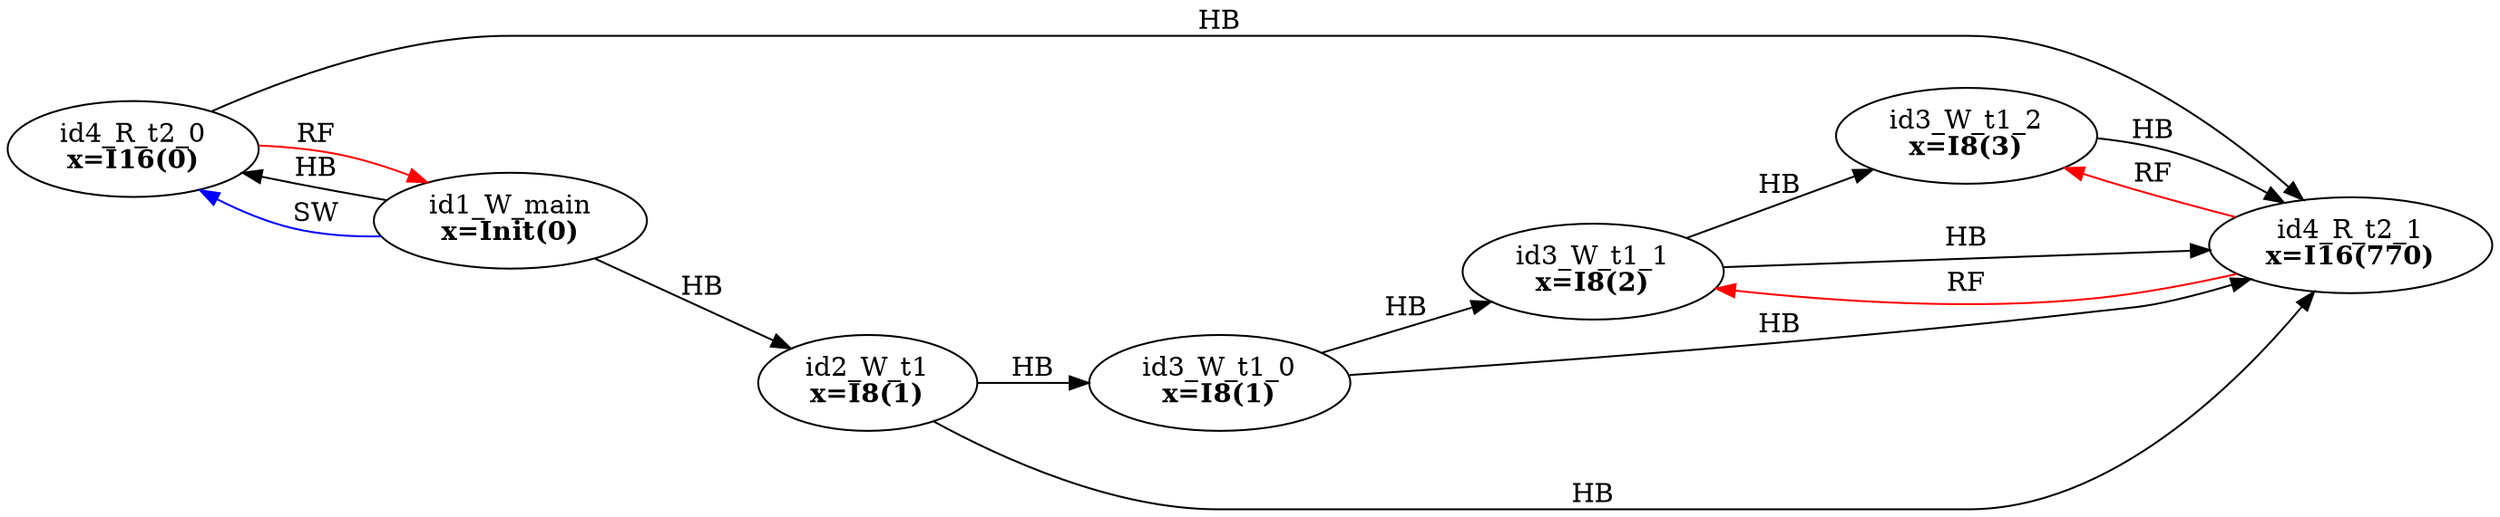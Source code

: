 digraph memory_model {
rankdir=LR;
splines=true; esep=0.5;
id2_W_t1 -> id3_W_t1_0 [label = "HB", color="black"];
id3_W_t1_0 -> id3_W_t1_1 [label = "HB", color="black"];
id3_W_t1_1 -> id3_W_t1_2 [label = "HB", color="black"];
id4_R_t2_0 -> id4_R_t2_1 [label = "HB", color="black"];
id1_W_main -> id2_W_t1 [label = "HB", color="black"];
id1_W_main -> id4_R_t2_0 [label = "HB", color="black"];
id2_W_t1 -> id4_R_t2_1 [label = "HB", color="black"];
id3_W_t1_0 -> id4_R_t2_1 [label = "HB", color="black"];
id3_W_t1_1 -> id4_R_t2_1 [label = "HB", color="black"];
id3_W_t1_2 -> id4_R_t2_1 [label = "HB", color="black"];
id4_R_t2_0 -> id1_W_main [label = "RF", color="red"];
id4_R_t2_1 -> id3_W_t1_1 [label = "RF", color="red"];
id4_R_t2_1 -> id3_W_t1_2 [label = "RF", color="red"];
id1_W_main -> id4_R_t2_0 [label = "SW", color="blue"];
id1_W_main [label=<id1_W_main<br/><B>x=Init(0)</B>>, pos="2.5,8!"]
id2_W_t1 [label=<id2_W_t1<br/><B>x=I8(1)</B>>, pos="0,6!"]
id3_W_t1_0 [label=<id3_W_t1_0<br/><B>x=I8(1)</B>>, pos="0,4!"]
id3_W_t1_1 [label=<id3_W_t1_1<br/><B>x=I8(2)</B>>, pos="0,2!"]
id3_W_t1_2 [label=<id3_W_t1_2<br/><B>x=I8(3)</B>>, pos="0,0!"]
id4_R_t2_0 [label=<id4_R_t2_0<br/><B>x=I16(0)</B>>, pos="5,6!"]
id4_R_t2_1 [label=<id4_R_t2_1<br/><B>x=I16(770)</B>>, pos="5,4!"]
}